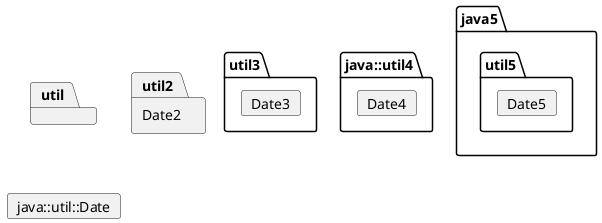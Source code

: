 @startuml

package util

package util2 [
    Date2
]

package util3 {
    card Date3
}


package java::util4 {
    card Date4
}

package java5 {
    package util5 {
        card Date5
    }
}

card "java::util::Date"

@enduml
